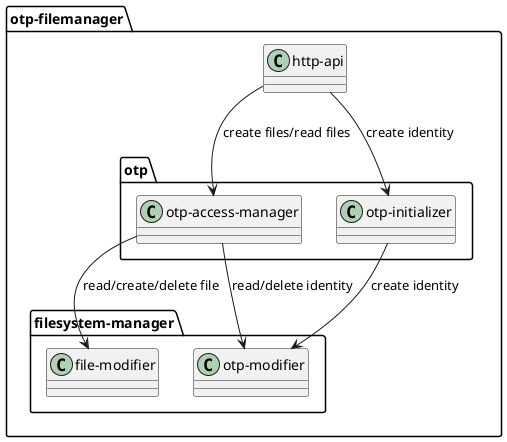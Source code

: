 @startuml
package otpfilemanager as "otp-filemanager" {

package otp {
class otpaccessmanager as "otp-access-manager" {
}

class otpinitializer as "otp-initializer" {
}

}

package filesystemmanager as "filesystem-manager" {

class filemodifier as "file-modifier" {
}

class otpmodifier as "otp-modifier" {
}

}

class httpapi as "http-api" {
}

}

httpapi --> otpinitializer: create identity
httpapi --> otpaccessmanager: create files/read files
otpaccessmanager --> otpmodifier: read/delete identity 
otpaccessmanager --> filemodifier: read/create/delete file
otpinitializer --> otpmodifier: create identity

@enduml
